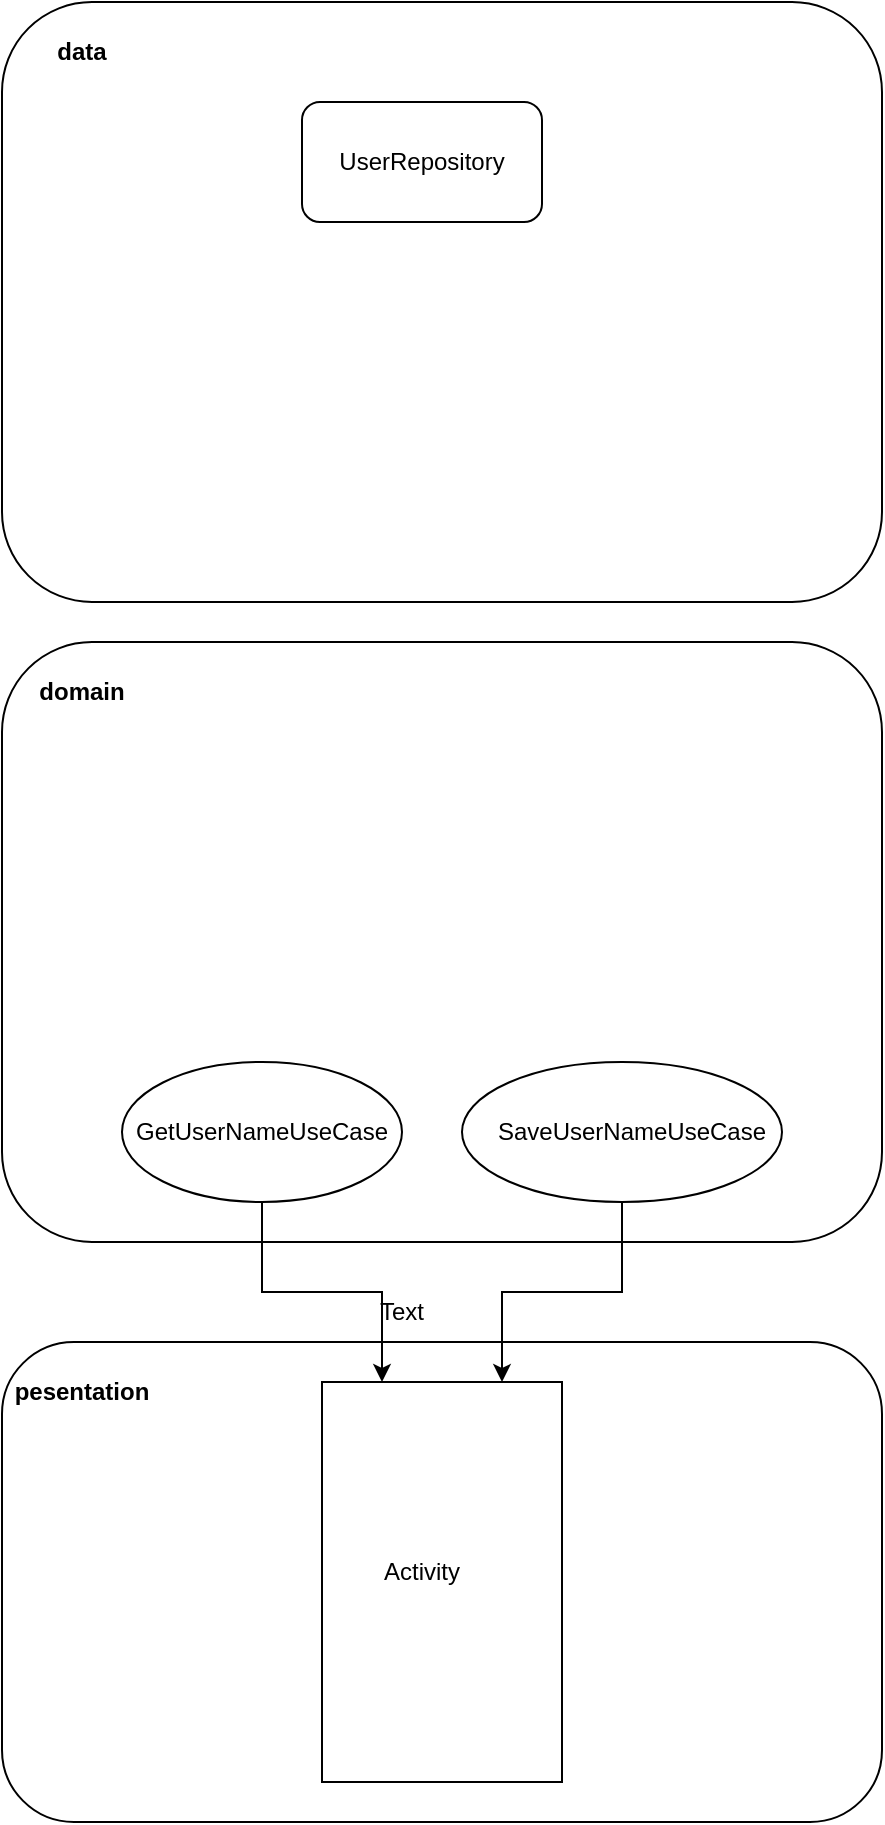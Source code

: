 <mxfile version="21.3.4" type="github">
  <diagram name="Страница 1" id="SX7Rvf3FT2v_ZHJy29ds">
    <mxGraphModel dx="1002" dy="1738" grid="1" gridSize="10" guides="1" tooltips="1" connect="1" arrows="1" fold="1" page="1" pageScale="1" pageWidth="827" pageHeight="1169" math="0" shadow="0">
      <root>
        <mxCell id="0" />
        <mxCell id="1" parent="0" />
        <mxCell id="mFQjxvUgPUd98KbhLSOo-2" value="" style="rounded=1;whiteSpace=wrap;html=1;" vertex="1" parent="1">
          <mxGeometry x="180" y="280" width="440" height="300" as="geometry" />
        </mxCell>
        <mxCell id="mFQjxvUgPUd98KbhLSOo-1" value="" style="rounded=1;whiteSpace=wrap;html=1;" vertex="1" parent="1">
          <mxGeometry x="180" y="630" width="440" height="240" as="geometry" />
        </mxCell>
        <mxCell id="mFQjxvUgPUd98KbhLSOo-3" value="" style="rounded=0;whiteSpace=wrap;html=1;" vertex="1" parent="1">
          <mxGeometry x="340" y="650" width="120" height="200" as="geometry" />
        </mxCell>
        <mxCell id="mFQjxvUgPUd98KbhLSOo-4" value="&lt;b&gt;pesentation&lt;/b&gt;" style="text;html=1;strokeColor=none;fillColor=none;align=center;verticalAlign=middle;whiteSpace=wrap;rounded=0;" vertex="1" parent="1">
          <mxGeometry x="190" y="640" width="60" height="30" as="geometry" />
        </mxCell>
        <mxCell id="mFQjxvUgPUd98KbhLSOo-5" value="&lt;b&gt;domain&lt;/b&gt;" style="text;html=1;strokeColor=none;fillColor=none;align=center;verticalAlign=middle;whiteSpace=wrap;rounded=0;" vertex="1" parent="1">
          <mxGeometry x="190" y="290" width="60" height="30" as="geometry" />
        </mxCell>
        <mxCell id="mFQjxvUgPUd98KbhLSOo-6" value="" style="ellipse;whiteSpace=wrap;html=1;" vertex="1" parent="1">
          <mxGeometry x="240" y="490" width="140" height="70" as="geometry" />
        </mxCell>
        <mxCell id="mFQjxvUgPUd98KbhLSOo-11" style="edgeStyle=orthogonalEdgeStyle;rounded=0;orthogonalLoop=1;jettySize=auto;html=1;exitX=0.5;exitY=1;exitDx=0;exitDy=0;entryX=0.75;entryY=0;entryDx=0;entryDy=0;" edge="1" parent="1" source="mFQjxvUgPUd98KbhLSOo-7" target="mFQjxvUgPUd98KbhLSOo-3">
          <mxGeometry relative="1" as="geometry" />
        </mxCell>
        <mxCell id="mFQjxvUgPUd98KbhLSOo-7" value="" style="ellipse;whiteSpace=wrap;html=1;" vertex="1" parent="1">
          <mxGeometry x="410" y="490" width="160" height="70" as="geometry" />
        </mxCell>
        <mxCell id="mFQjxvUgPUd98KbhLSOo-9" value="" style="edgeStyle=orthogonalEdgeStyle;rounded=0;orthogonalLoop=1;jettySize=auto;html=1;exitX=0.5;exitY=1;exitDx=0;exitDy=0;entryX=0.25;entryY=0;entryDx=0;entryDy=0;" edge="1" parent="1" source="mFQjxvUgPUd98KbhLSOo-6" target="mFQjxvUgPUd98KbhLSOo-3">
          <mxGeometry relative="1" as="geometry">
            <mxPoint x="300" y="570" as="sourcePoint" />
          </mxGeometry>
        </mxCell>
        <mxCell id="mFQjxvUgPUd98KbhLSOo-8" value="GetUserNameUseCase" style="text;html=1;strokeColor=none;fillColor=none;align=center;verticalAlign=middle;whiteSpace=wrap;rounded=0;" vertex="1" parent="1">
          <mxGeometry x="280" y="510" width="60" height="30" as="geometry" />
        </mxCell>
        <mxCell id="mFQjxvUgPUd98KbhLSOo-10" value="SaveUserNameUseCase" style="text;html=1;strokeColor=none;fillColor=none;align=center;verticalAlign=middle;whiteSpace=wrap;rounded=0;" vertex="1" parent="1">
          <mxGeometry x="465" y="510" width="60" height="30" as="geometry" />
        </mxCell>
        <mxCell id="mFQjxvUgPUd98KbhLSOo-12" value="Text" style="text;html=1;strokeColor=none;fillColor=none;align=center;verticalAlign=middle;whiteSpace=wrap;rounded=0;" vertex="1" parent="1">
          <mxGeometry x="350" y="600" width="60" height="30" as="geometry" />
        </mxCell>
        <mxCell id="mFQjxvUgPUd98KbhLSOo-13" value="Activity" style="text;html=1;strokeColor=none;fillColor=none;align=center;verticalAlign=middle;whiteSpace=wrap;rounded=0;" vertex="1" parent="1">
          <mxGeometry x="360" y="730" width="60" height="30" as="geometry" />
        </mxCell>
        <mxCell id="mFQjxvUgPUd98KbhLSOo-14" value="" style="rounded=1;whiteSpace=wrap;html=1;" vertex="1" parent="1">
          <mxGeometry x="180" y="-40" width="440" height="300" as="geometry" />
        </mxCell>
        <mxCell id="mFQjxvUgPUd98KbhLSOo-15" value="&lt;b&gt;data&lt;/b&gt;" style="text;html=1;strokeColor=none;fillColor=none;align=center;verticalAlign=middle;whiteSpace=wrap;rounded=0;" vertex="1" parent="1">
          <mxGeometry x="190" y="-30" width="60" height="30" as="geometry" />
        </mxCell>
        <mxCell id="mFQjxvUgPUd98KbhLSOo-16" value="" style="rounded=1;whiteSpace=wrap;html=1;" vertex="1" parent="1">
          <mxGeometry x="330" y="10" width="120" height="60" as="geometry" />
        </mxCell>
        <mxCell id="mFQjxvUgPUd98KbhLSOo-17" value="UserRepository" style="text;html=1;strokeColor=none;fillColor=none;align=center;verticalAlign=middle;whiteSpace=wrap;rounded=0;" vertex="1" parent="1">
          <mxGeometry x="360" y="25" width="60" height="30" as="geometry" />
        </mxCell>
      </root>
    </mxGraphModel>
  </diagram>
</mxfile>
